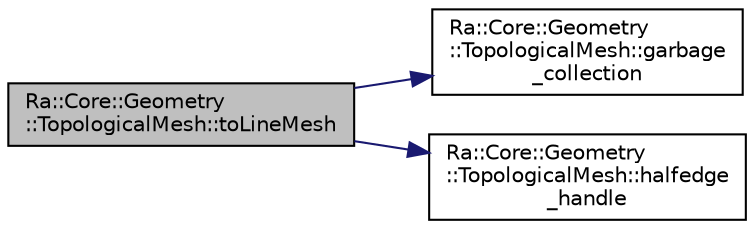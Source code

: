 digraph "Ra::Core::Geometry::TopologicalMesh::toLineMesh"
{
 // INTERACTIVE_SVG=YES
 // LATEX_PDF_SIZE
  edge [fontname="Helvetica",fontsize="10",labelfontname="Helvetica",labelfontsize="10"];
  node [fontname="Helvetica",fontsize="10",shape=record];
  rankdir="LR";
  Node1 [label="Ra::Core::Geometry\l::TopologicalMesh::toLineMesh",height=0.2,width=0.4,color="black", fillcolor="grey75", style="filled", fontcolor="black",tooltip=" "];
  Node1 -> Node2 [color="midnightblue",fontsize="10",style="solid",fontname="Helvetica"];
  Node2 [label="Ra::Core::Geometry\l::TopologicalMesh::garbage\l_collection",height=0.2,width=0.4,color="black", fillcolor="white", style="filled",URL="$classRa_1_1Core_1_1Geometry_1_1TopologicalMesh.html#ad0eb9c1c7711f3aa24ad612b339942bc",tooltip="Remove deleted element from the mesh, including wedges."];
  Node1 -> Node3 [color="midnightblue",fontsize="10",style="solid",fontname="Helvetica"];
  Node3 [label="Ra::Core::Geometry\l::TopologicalMesh::halfedge\l_handle",height=0.2,width=0.4,color="black", fillcolor="white", style="filled",URL="$classRa_1_1Core_1_1Geometry_1_1TopologicalMesh.html#afaacfdb6d79a9ccac45b78eba989d41d",tooltip=" "];
}
